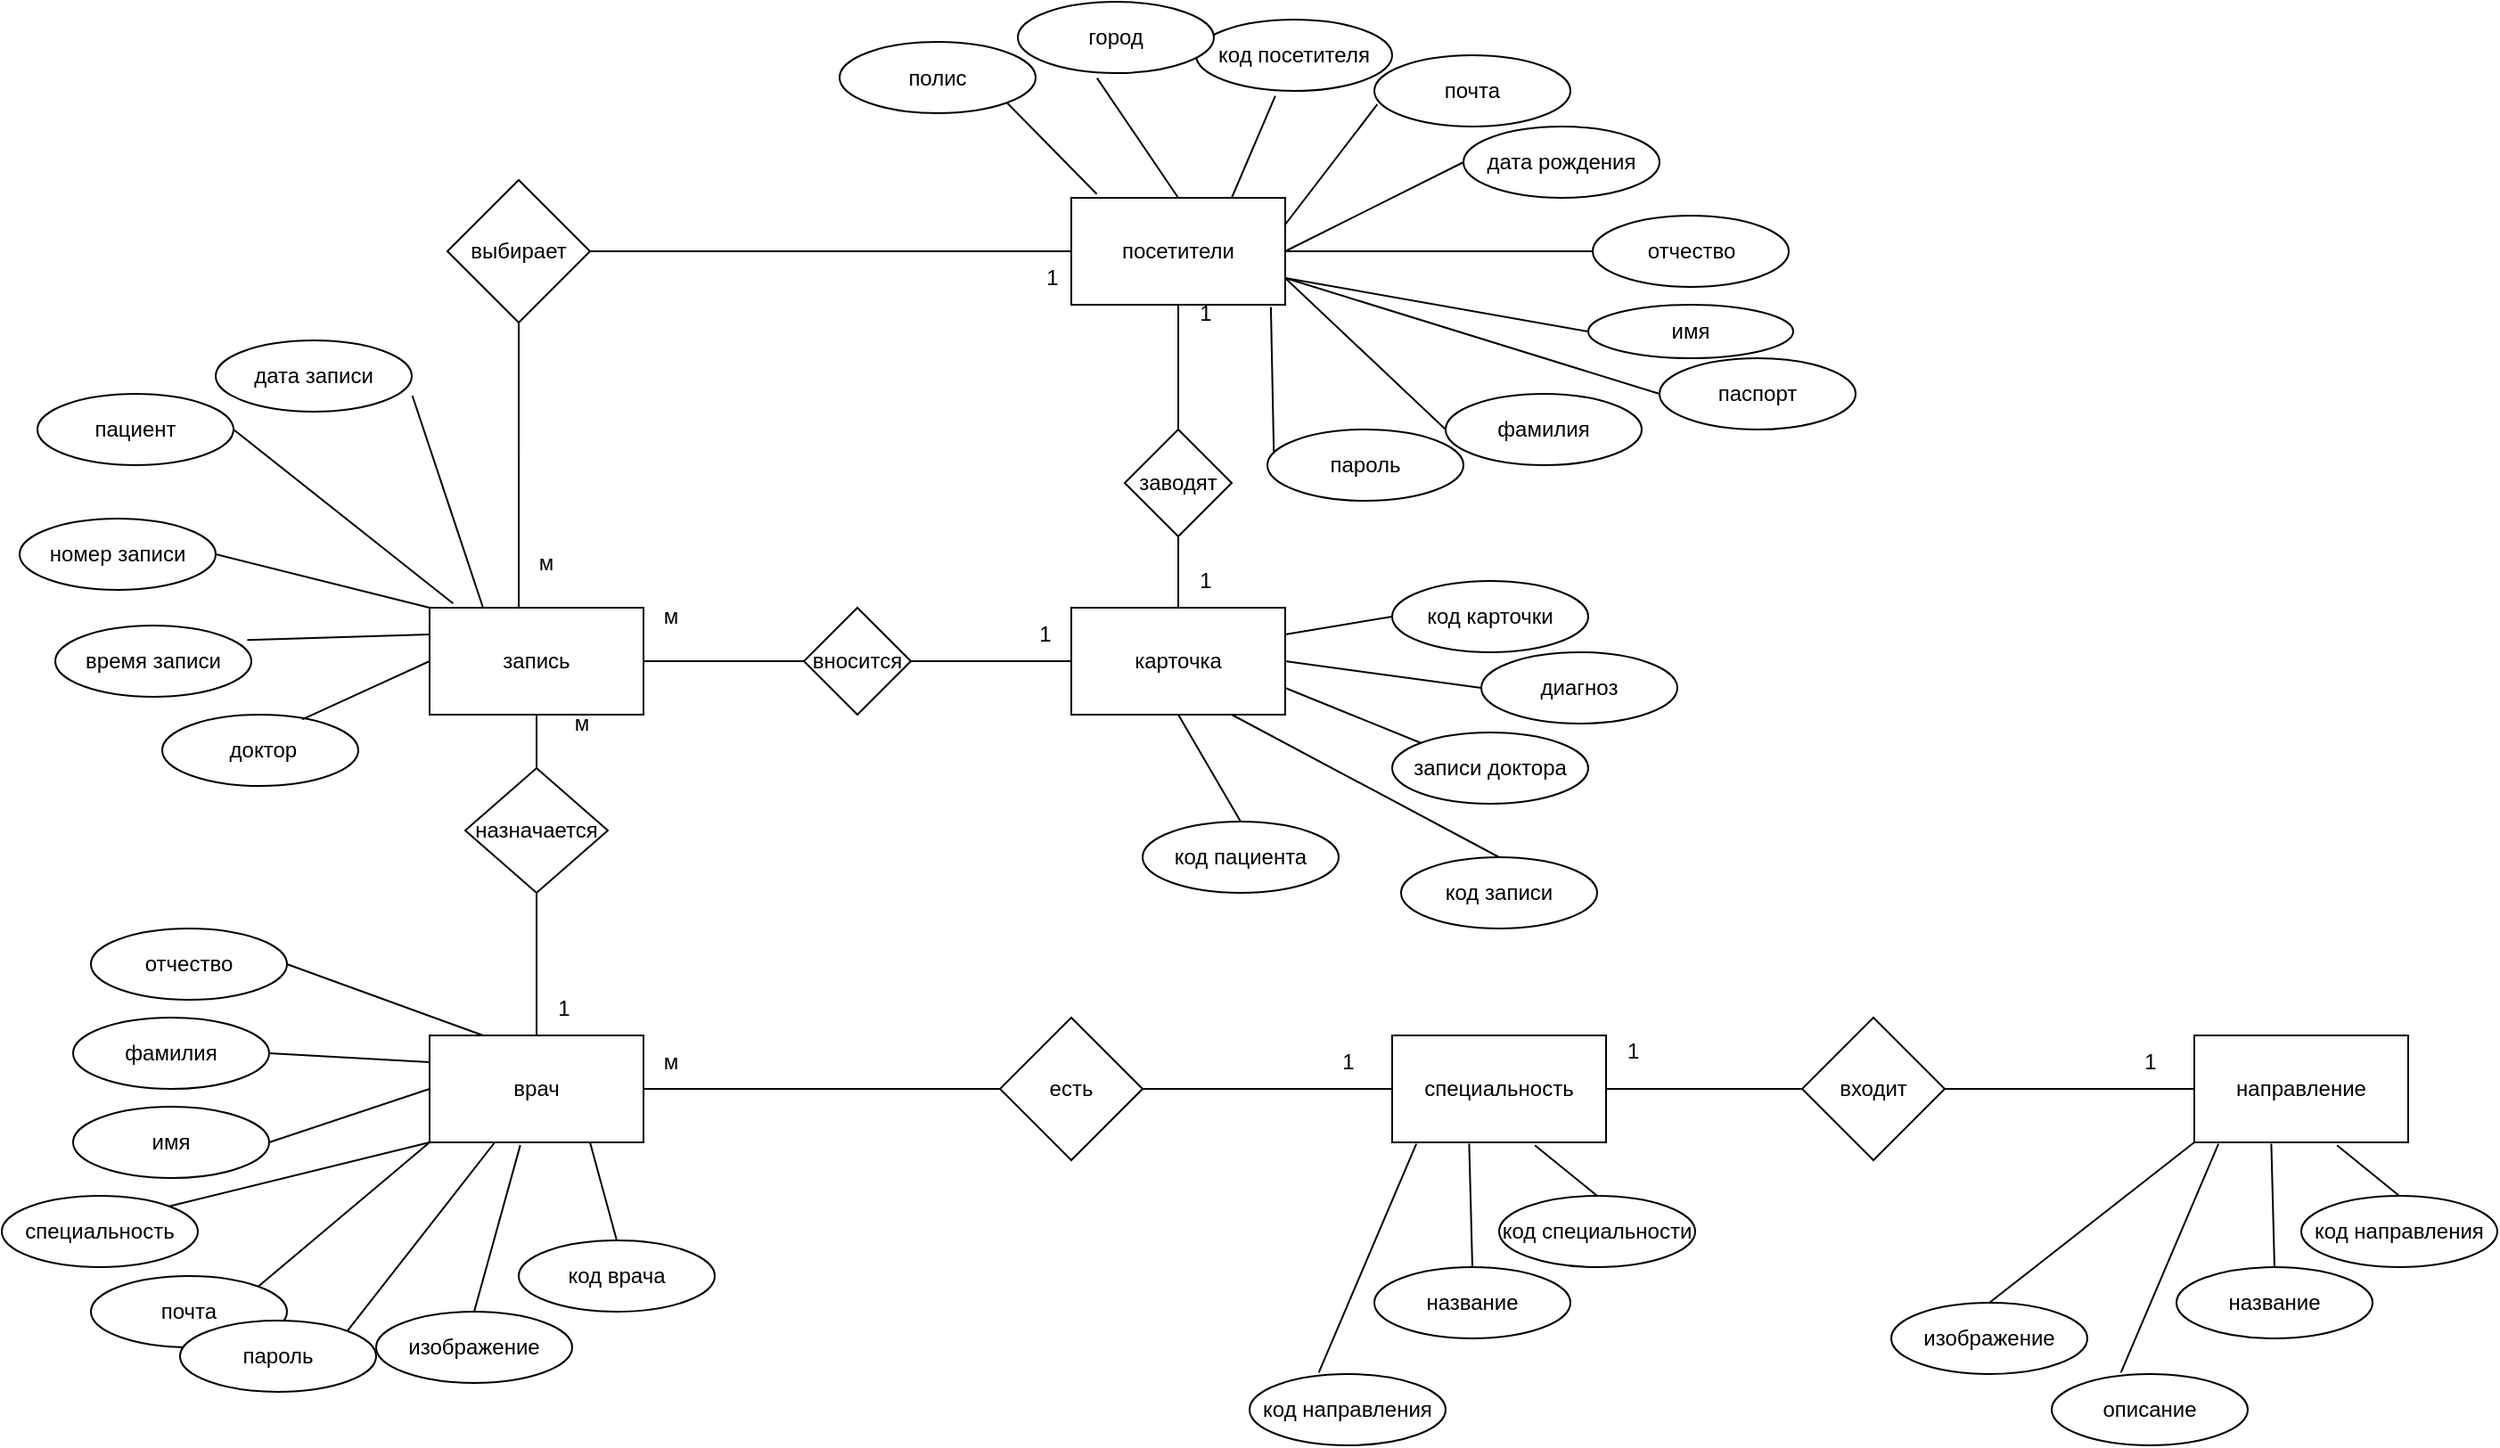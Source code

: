 <mxfile version="20.8.16" type="device"><diagram id="C5RBs43oDa-KdzZeNtuy" name="Page-1"><mxGraphModel dx="2954" dy="2179" grid="1" gridSize="10" guides="1" tooltips="1" connect="1" arrows="1" fold="1" page="1" pageScale="1" pageWidth="827" pageHeight="1169" math="0" shadow="0"><root><mxCell id="WIyWlLk6GJQsqaUBKTNV-0"/><mxCell id="WIyWlLk6GJQsqaUBKTNV-1" parent="WIyWlLk6GJQsqaUBKTNV-0"/><mxCell id="fLtGwt295DTugF5iX0_y-0" value="посетители" style="rounded=0;whiteSpace=wrap;html=1;" parent="WIyWlLk6GJQsqaUBKTNV-1" vertex="1"><mxGeometry x="210" y="-60" width="120" height="60" as="geometry"/></mxCell><mxCell id="fLtGwt295DTugF5iX0_y-1" value="карточка" style="rounded=0;whiteSpace=wrap;html=1;" parent="WIyWlLk6GJQsqaUBKTNV-1" vertex="1"><mxGeometry x="210" y="170" width="120" height="60" as="geometry"/></mxCell><mxCell id="fLtGwt295DTugF5iX0_y-2" value="врач" style="rounded=0;whiteSpace=wrap;html=1;" parent="WIyWlLk6GJQsqaUBKTNV-1" vertex="1"><mxGeometry x="-150" y="410" width="120" height="60" as="geometry"/></mxCell><mxCell id="fLtGwt295DTugF5iX0_y-3" value="специальность" style="rounded=0;whiteSpace=wrap;html=1;" parent="WIyWlLk6GJQsqaUBKTNV-1" vertex="1"><mxGeometry x="390" y="410" width="120" height="60" as="geometry"/></mxCell><mxCell id="fLtGwt295DTugF5iX0_y-4" value="запись" style="rounded=0;whiteSpace=wrap;html=1;" parent="WIyWlLk6GJQsqaUBKTNV-1" vertex="1"><mxGeometry x="-150" y="170" width="120" height="60" as="geometry"/></mxCell><mxCell id="fLtGwt295DTugF5iX0_y-5" value="есть" style="rhombus;whiteSpace=wrap;html=1;" parent="WIyWlLk6GJQsqaUBKTNV-1" vertex="1"><mxGeometry x="170" y="400" width="80" height="80" as="geometry"/></mxCell><mxCell id="fLtGwt295DTugF5iX0_y-6" value="" style="endArrow=none;html=1;rounded=0;entryX=0;entryY=0.5;entryDx=0;entryDy=0;exitX=1;exitY=0.5;exitDx=0;exitDy=0;" parent="WIyWlLk6GJQsqaUBKTNV-1" source="fLtGwt295DTugF5iX0_y-2" target="fLtGwt295DTugF5iX0_y-5" edge="1"><mxGeometry width="50" height="50" relative="1" as="geometry"><mxPoint x="130" y="420" as="sourcePoint"/><mxPoint x="180" y="370" as="targetPoint"/></mxGeometry></mxCell><mxCell id="fLtGwt295DTugF5iX0_y-7" value="" style="endArrow=none;html=1;rounded=0;entryX=0;entryY=0.5;entryDx=0;entryDy=0;exitX=1;exitY=0.5;exitDx=0;exitDy=0;" parent="WIyWlLk6GJQsqaUBKTNV-1" source="fLtGwt295DTugF5iX0_y-5" target="fLtGwt295DTugF5iX0_y-3" edge="1"><mxGeometry width="50" height="50" relative="1" as="geometry"><mxPoint x="270" y="420" as="sourcePoint"/><mxPoint x="320" y="370" as="targetPoint"/></mxGeometry></mxCell><mxCell id="fLtGwt295DTugF5iX0_y-8" value="выбирает" style="rhombus;whiteSpace=wrap;html=1;" parent="WIyWlLk6GJQsqaUBKTNV-1" vertex="1"><mxGeometry x="-140" y="-70" width="80" height="80" as="geometry"/></mxCell><mxCell id="fLtGwt295DTugF5iX0_y-9" value="" style="endArrow=none;html=1;rounded=0;exitX=1;exitY=0.5;exitDx=0;exitDy=0;entryX=0;entryY=0.5;entryDx=0;entryDy=0;" parent="WIyWlLk6GJQsqaUBKTNV-1" source="fLtGwt295DTugF5iX0_y-8" target="fLtGwt295DTugF5iX0_y-0" edge="1"><mxGeometry width="50" height="50" relative="1" as="geometry"><mxPoint x="30" y="120" as="sourcePoint"/><mxPoint x="80" y="70" as="targetPoint"/></mxGeometry></mxCell><mxCell id="fLtGwt295DTugF5iX0_y-10" value="" style="endArrow=none;html=1;rounded=0;entryX=0.5;entryY=1;entryDx=0;entryDy=0;exitX=0.417;exitY=-0.003;exitDx=0;exitDy=0;exitPerimeter=0;" parent="WIyWlLk6GJQsqaUBKTNV-1" source="fLtGwt295DTugF5iX0_y-4" target="fLtGwt295DTugF5iX0_y-8" edge="1"><mxGeometry width="50" height="50" relative="1" as="geometry"><mxPoint x="-90" y="160" as="sourcePoint"/><mxPoint x="-40" y="110" as="targetPoint"/></mxGeometry></mxCell><mxCell id="fLtGwt295DTugF5iX0_y-11" value="назначается" style="rhombus;whiteSpace=wrap;html=1;" parent="WIyWlLk6GJQsqaUBKTNV-1" vertex="1"><mxGeometry x="-130" y="260" width="80" height="70" as="geometry"/></mxCell><mxCell id="fLtGwt295DTugF5iX0_y-12" value="" style="endArrow=none;html=1;rounded=0;entryX=0.5;entryY=1;entryDx=0;entryDy=0;exitX=0.5;exitY=0;exitDx=0;exitDy=0;" parent="WIyWlLk6GJQsqaUBKTNV-1" source="fLtGwt295DTugF5iX0_y-2" target="fLtGwt295DTugF5iX0_y-11" edge="1"><mxGeometry width="50" height="50" relative="1" as="geometry"><mxPoint x="-80" y="390" as="sourcePoint"/><mxPoint x="-30" y="340" as="targetPoint"/><Array as="points"/></mxGeometry></mxCell><mxCell id="fLtGwt295DTugF5iX0_y-13" value="" style="endArrow=none;html=1;rounded=0;entryX=0.5;entryY=1;entryDx=0;entryDy=0;exitX=0.5;exitY=0;exitDx=0;exitDy=0;" parent="WIyWlLk6GJQsqaUBKTNV-1" source="fLtGwt295DTugF5iX0_y-11" target="fLtGwt295DTugF5iX0_y-4" edge="1"><mxGeometry width="50" height="50" relative="1" as="geometry"><mxPoint x="-80" y="250" as="sourcePoint"/><mxPoint x="-30" y="200" as="targetPoint"/></mxGeometry></mxCell><mxCell id="fLtGwt295DTugF5iX0_y-14" value="вносится" style="rhombus;whiteSpace=wrap;html=1;" parent="WIyWlLk6GJQsqaUBKTNV-1" vertex="1"><mxGeometry x="60" y="170" width="60" height="60" as="geometry"/></mxCell><mxCell id="fLtGwt295DTugF5iX0_y-15" value="заводят" style="rhombus;whiteSpace=wrap;html=1;" parent="WIyWlLk6GJQsqaUBKTNV-1" vertex="1"><mxGeometry x="240" y="70" width="60" height="60" as="geometry"/></mxCell><mxCell id="fLtGwt295DTugF5iX0_y-16" value="" style="endArrow=none;html=1;rounded=0;entryX=0.5;entryY=1;entryDx=0;entryDy=0;exitX=0.5;exitY=0;exitDx=0;exitDy=0;" parent="WIyWlLk6GJQsqaUBKTNV-1" source="fLtGwt295DTugF5iX0_y-15" target="fLtGwt295DTugF5iX0_y-0" edge="1"><mxGeometry width="50" height="50" relative="1" as="geometry"><mxPoint x="140" y="130" as="sourcePoint"/><mxPoint x="190" y="80" as="targetPoint"/></mxGeometry></mxCell><mxCell id="fLtGwt295DTugF5iX0_y-17" value="" style="endArrow=none;html=1;rounded=0;entryX=0;entryY=0.5;entryDx=0;entryDy=0;exitX=1;exitY=0.5;exitDx=0;exitDy=0;" parent="WIyWlLk6GJQsqaUBKTNV-1" source="fLtGwt295DTugF5iX0_y-14" target="fLtGwt295DTugF5iX0_y-1" edge="1"><mxGeometry width="50" height="50" relative="1" as="geometry"><mxPoint x="140" y="220" as="sourcePoint"/><mxPoint x="210" y="170" as="targetPoint"/></mxGeometry></mxCell><mxCell id="fLtGwt295DTugF5iX0_y-18" value="" style="endArrow=none;html=1;rounded=0;entryX=0;entryY=0.5;entryDx=0;entryDy=0;exitX=1;exitY=0.5;exitDx=0;exitDy=0;" parent="WIyWlLk6GJQsqaUBKTNV-1" source="fLtGwt295DTugF5iX0_y-4" target="fLtGwt295DTugF5iX0_y-14" edge="1"><mxGeometry width="50" height="50" relative="1" as="geometry"><mxPoint x="-20" y="190" as="sourcePoint"/><mxPoint x="30" y="140" as="targetPoint"/></mxGeometry></mxCell><mxCell id="fLtGwt295DTugF5iX0_y-20" value="" style="endArrow=none;html=1;rounded=0;entryX=0.5;entryY=1;entryDx=0;entryDy=0;exitX=0.5;exitY=0;exitDx=0;exitDy=0;" parent="WIyWlLk6GJQsqaUBKTNV-1" source="fLtGwt295DTugF5iX0_y-1" target="fLtGwt295DTugF5iX0_y-15" edge="1"><mxGeometry width="50" height="50" relative="1" as="geometry"><mxPoint x="160" y="220" as="sourcePoint"/><mxPoint x="210" y="170" as="targetPoint"/></mxGeometry></mxCell><mxCell id="fLtGwt295DTugF5iX0_y-21" value="м" style="text;html=1;align=center;verticalAlign=middle;resizable=0;points=[];autosize=1;strokeColor=none;fillColor=none;" parent="WIyWlLk6GJQsqaUBKTNV-1" vertex="1"><mxGeometry x="-30" y="160" width="30" height="30" as="geometry"/></mxCell><mxCell id="fLtGwt295DTugF5iX0_y-22" value="1" style="text;html=1;align=center;verticalAlign=middle;resizable=0;points=[];autosize=1;strokeColor=none;fillColor=none;" parent="WIyWlLk6GJQsqaUBKTNV-1" vertex="1"><mxGeometry x="180" y="170" width="30" height="30" as="geometry"/></mxCell><mxCell id="fLtGwt295DTugF5iX0_y-23" value="м" style="text;html=1;align=center;verticalAlign=middle;resizable=0;points=[];autosize=1;strokeColor=none;fillColor=none;" parent="WIyWlLk6GJQsqaUBKTNV-1" vertex="1"><mxGeometry x="-100" y="130" width="30" height="30" as="geometry"/></mxCell><mxCell id="fLtGwt295DTugF5iX0_y-24" value="1" style="text;html=1;align=center;verticalAlign=middle;resizable=0;points=[];autosize=1;strokeColor=none;fillColor=none;" parent="WIyWlLk6GJQsqaUBKTNV-1" vertex="1"><mxGeometry x="184" y="-30" width="30" height="30" as="geometry"/></mxCell><mxCell id="fLtGwt295DTugF5iX0_y-25" value="1" style="text;html=1;align=center;verticalAlign=middle;resizable=0;points=[];autosize=1;strokeColor=none;fillColor=none;" parent="WIyWlLk6GJQsqaUBKTNV-1" vertex="1"><mxGeometry x="270" y="-10" width="30" height="30" as="geometry"/></mxCell><mxCell id="fLtGwt295DTugF5iX0_y-26" value="1" style="text;html=1;align=center;verticalAlign=middle;resizable=0;points=[];autosize=1;strokeColor=none;fillColor=none;" parent="WIyWlLk6GJQsqaUBKTNV-1" vertex="1"><mxGeometry x="270" y="140" width="30" height="30" as="geometry"/></mxCell><mxCell id="fLtGwt295DTugF5iX0_y-27" value="м" style="text;html=1;align=center;verticalAlign=middle;resizable=0;points=[];autosize=1;strokeColor=none;fillColor=none;" parent="WIyWlLk6GJQsqaUBKTNV-1" vertex="1"><mxGeometry x="-80" y="220" width="30" height="30" as="geometry"/></mxCell><mxCell id="fLtGwt295DTugF5iX0_y-28" value="1" style="text;html=1;align=center;verticalAlign=middle;resizable=0;points=[];autosize=1;strokeColor=none;fillColor=none;" parent="WIyWlLk6GJQsqaUBKTNV-1" vertex="1"><mxGeometry x="-90" y="380" width="30" height="30" as="geometry"/></mxCell><mxCell id="fLtGwt295DTugF5iX0_y-29" value="м" style="text;html=1;align=center;verticalAlign=middle;resizable=0;points=[];autosize=1;strokeColor=none;fillColor=none;" parent="WIyWlLk6GJQsqaUBKTNV-1" vertex="1"><mxGeometry x="-30" y="410" width="30" height="30" as="geometry"/></mxCell><mxCell id="fLtGwt295DTugF5iX0_y-30" value="1" style="text;html=1;align=center;verticalAlign=middle;resizable=0;points=[];autosize=1;strokeColor=none;fillColor=none;" parent="WIyWlLk6GJQsqaUBKTNV-1" vertex="1"><mxGeometry x="350" y="410" width="30" height="30" as="geometry"/></mxCell><mxCell id="fLtGwt295DTugF5iX0_y-31" value="дата рождения" style="ellipse;whiteSpace=wrap;html=1;" parent="WIyWlLk6GJQsqaUBKTNV-1" vertex="1"><mxGeometry x="430" y="-100" width="110" height="40" as="geometry"/></mxCell><mxCell id="fLtGwt295DTugF5iX0_y-32" value="фамилия" style="ellipse;whiteSpace=wrap;html=1;" parent="WIyWlLk6GJQsqaUBKTNV-1" vertex="1"><mxGeometry x="420" y="50" width="110" height="40" as="geometry"/></mxCell><mxCell id="fLtGwt295DTugF5iX0_y-33" value="почта" style="ellipse;whiteSpace=wrap;html=1;" parent="WIyWlLk6GJQsqaUBKTNV-1" vertex="1"><mxGeometry x="380" y="-140" width="110" height="40" as="geometry"/></mxCell><mxCell id="fLtGwt295DTugF5iX0_y-34" value="пароль" style="ellipse;whiteSpace=wrap;html=1;" parent="WIyWlLk6GJQsqaUBKTNV-1" vertex="1"><mxGeometry x="320" y="70" width="110" height="40" as="geometry"/></mxCell><mxCell id="fLtGwt295DTugF5iX0_y-35" value="" style="endArrow=none;html=1;rounded=0;entryX=0.033;entryY=0.34;entryDx=0;entryDy=0;entryPerimeter=0;exitX=0.933;exitY=1.02;exitDx=0;exitDy=0;exitPerimeter=0;" parent="WIyWlLk6GJQsqaUBKTNV-1" source="fLtGwt295DTugF5iX0_y-0" target="fLtGwt295DTugF5iX0_y-34" edge="1"><mxGeometry width="50" height="50" relative="1" as="geometry"><mxPoint x="330" as="sourcePoint"/><mxPoint x="380" y="-50" as="targetPoint"/></mxGeometry></mxCell><mxCell id="fLtGwt295DTugF5iX0_y-36" value="" style="endArrow=none;html=1;rounded=0;entryX=0;entryY=0.5;entryDx=0;entryDy=0;exitX=1;exitY=0.75;exitDx=0;exitDy=0;" parent="WIyWlLk6GJQsqaUBKTNV-1" source="fLtGwt295DTugF5iX0_y-0" target="fLtGwt295DTugF5iX0_y-32" edge="1"><mxGeometry width="50" height="50" relative="1" as="geometry"><mxPoint x="330" y="-10" as="sourcePoint"/><mxPoint x="380" y="-60" as="targetPoint"/></mxGeometry></mxCell><mxCell id="fLtGwt295DTugF5iX0_y-37" value="" style="endArrow=none;html=1;rounded=0;entryX=0;entryY=0.5;entryDx=0;entryDy=0;exitX=1;exitY=0.5;exitDx=0;exitDy=0;" parent="WIyWlLk6GJQsqaUBKTNV-1" source="fLtGwt295DTugF5iX0_y-0" target="fLtGwt295DTugF5iX0_y-31" edge="1"><mxGeometry width="50" height="50" relative="1" as="geometry"><mxPoint x="160" y="220" as="sourcePoint"/><mxPoint x="210" y="170" as="targetPoint"/></mxGeometry></mxCell><mxCell id="fLtGwt295DTugF5iX0_y-38" value="" style="endArrow=none;html=1;rounded=0;entryX=0.015;entryY=0.69;entryDx=0;entryDy=0;entryPerimeter=0;exitX=1;exitY=0.25;exitDx=0;exitDy=0;" parent="WIyWlLk6GJQsqaUBKTNV-1" source="fLtGwt295DTugF5iX0_y-0" target="fLtGwt295DTugF5iX0_y-33" edge="1"><mxGeometry width="50" height="50" relative="1" as="geometry"><mxPoint x="160" y="220" as="sourcePoint"/><mxPoint x="210" y="170" as="targetPoint"/></mxGeometry></mxCell><mxCell id="fLtGwt295DTugF5iX0_y-39" value="код посетителя" style="ellipse;whiteSpace=wrap;html=1;" parent="WIyWlLk6GJQsqaUBKTNV-1" vertex="1"><mxGeometry x="280" y="-160" width="110" height="40" as="geometry"/></mxCell><mxCell id="fLtGwt295DTugF5iX0_y-40" value="" style="endArrow=none;html=1;rounded=0;entryX=0.404;entryY=1.07;entryDx=0;entryDy=0;entryPerimeter=0;exitX=0.75;exitY=0;exitDx=0;exitDy=0;" parent="WIyWlLk6GJQsqaUBKTNV-1" source="fLtGwt295DTugF5iX0_y-0" target="fLtGwt295DTugF5iX0_y-39" edge="1"><mxGeometry width="50" height="50" relative="1" as="geometry"><mxPoint x="160" y="140" as="sourcePoint"/><mxPoint x="210" y="90" as="targetPoint"/></mxGeometry></mxCell><mxCell id="fLtGwt295DTugF5iX0_y-42" value="код специальности" style="ellipse;whiteSpace=wrap;html=1;" parent="WIyWlLk6GJQsqaUBKTNV-1" vertex="1"><mxGeometry x="450" y="500" width="110" height="40" as="geometry"/></mxCell><mxCell id="fLtGwt295DTugF5iX0_y-43" value="название" style="ellipse;whiteSpace=wrap;html=1;" parent="WIyWlLk6GJQsqaUBKTNV-1" vertex="1"><mxGeometry x="380" y="540" width="110" height="40" as="geometry"/></mxCell><mxCell id="fLtGwt295DTugF5iX0_y-44" value="код направления" style="ellipse;whiteSpace=wrap;html=1;" parent="WIyWlLk6GJQsqaUBKTNV-1" vertex="1"><mxGeometry x="310" y="600" width="110" height="40" as="geometry"/></mxCell><mxCell id="fLtGwt295DTugF5iX0_y-49" value="" style="endArrow=none;html=1;rounded=0;exitX=0.5;exitY=0;exitDx=0;exitDy=0;entryX=0.667;entryY=1.027;entryDx=0;entryDy=0;entryPerimeter=0;" parent="WIyWlLk6GJQsqaUBKTNV-1" source="fLtGwt295DTugF5iX0_y-42" target="fLtGwt295DTugF5iX0_y-3" edge="1"><mxGeometry width="50" height="50" relative="1" as="geometry"><mxPoint x="420" y="520" as="sourcePoint"/><mxPoint x="470" y="460" as="targetPoint"/></mxGeometry></mxCell><mxCell id="fLtGwt295DTugF5iX0_y-51" value="" style="endArrow=none;html=1;rounded=0;entryX=0.5;entryY=0;entryDx=0;entryDy=0;exitX=0.36;exitY=1.013;exitDx=0;exitDy=0;exitPerimeter=0;" parent="WIyWlLk6GJQsqaUBKTNV-1" source="fLtGwt295DTugF5iX0_y-3" target="fLtGwt295DTugF5iX0_y-43" edge="1"><mxGeometry width="50" height="50" relative="1" as="geometry"><mxPoint x="160" y="430" as="sourcePoint"/><mxPoint x="210" y="380" as="targetPoint"/></mxGeometry></mxCell><mxCell id="fLtGwt295DTugF5iX0_y-53" value="" style="endArrow=none;html=1;rounded=0;exitX=0.353;exitY=-0.02;exitDx=0;exitDy=0;exitPerimeter=0;entryX=0.113;entryY=1.013;entryDx=0;entryDy=0;entryPerimeter=0;" parent="WIyWlLk6GJQsqaUBKTNV-1" source="fLtGwt295DTugF5iX0_y-44" target="fLtGwt295DTugF5iX0_y-3" edge="1"><mxGeometry width="50" height="50" relative="1" as="geometry"><mxPoint x="160" y="430" as="sourcePoint"/><mxPoint x="210" y="380" as="targetPoint"/></mxGeometry></mxCell><mxCell id="fLtGwt295DTugF5iX0_y-55" value="код карточки" style="ellipse;whiteSpace=wrap;html=1;" parent="WIyWlLk6GJQsqaUBKTNV-1" vertex="1"><mxGeometry x="390" y="155" width="110" height="40" as="geometry"/></mxCell><mxCell id="fLtGwt295DTugF5iX0_y-56" value="записи доктора" style="ellipse;whiteSpace=wrap;html=1;" parent="WIyWlLk6GJQsqaUBKTNV-1" vertex="1"><mxGeometry x="390" y="240" width="110" height="40" as="geometry"/></mxCell><mxCell id="fLtGwt295DTugF5iX0_y-57" value="диагноз" style="ellipse;whiteSpace=wrap;html=1;" parent="WIyWlLk6GJQsqaUBKTNV-1" vertex="1"><mxGeometry x="440" y="195" width="110" height="40" as="geometry"/></mxCell><mxCell id="fLtGwt295DTugF5iX0_y-58" value="код записи" style="ellipse;whiteSpace=wrap;html=1;" parent="WIyWlLk6GJQsqaUBKTNV-1" vertex="1"><mxGeometry x="395" y="310" width="110" height="40" as="geometry"/></mxCell><mxCell id="fLtGwt295DTugF5iX0_y-59" value="код пациента" style="ellipse;whiteSpace=wrap;html=1;" parent="WIyWlLk6GJQsqaUBKTNV-1" vertex="1"><mxGeometry x="250" y="290" width="110" height="40" as="geometry"/></mxCell><mxCell id="fLtGwt295DTugF5iX0_y-60" value="" style="endArrow=none;html=1;rounded=0;entryX=0.5;entryY=0;entryDx=0;entryDy=0;exitX=0.5;exitY=1;exitDx=0;exitDy=0;" parent="WIyWlLk6GJQsqaUBKTNV-1" source="fLtGwt295DTugF5iX0_y-1" target="fLtGwt295DTugF5iX0_y-59" edge="1"><mxGeometry width="50" height="50" relative="1" as="geometry"><mxPoint x="140" y="110" as="sourcePoint"/><mxPoint x="190" y="60" as="targetPoint"/></mxGeometry></mxCell><mxCell id="fLtGwt295DTugF5iX0_y-61" value="" style="endArrow=none;html=1;rounded=0;entryX=0.5;entryY=0;entryDx=0;entryDy=0;exitX=0.75;exitY=1;exitDx=0;exitDy=0;" parent="WIyWlLk6GJQsqaUBKTNV-1" source="fLtGwt295DTugF5iX0_y-1" target="fLtGwt295DTugF5iX0_y-58" edge="1"><mxGeometry width="50" height="50" relative="1" as="geometry"><mxPoint x="140" y="110" as="sourcePoint"/><mxPoint x="190" y="60" as="targetPoint"/></mxGeometry></mxCell><mxCell id="fLtGwt295DTugF5iX0_y-62" value="" style="endArrow=none;html=1;rounded=0;exitX=0;exitY=0.5;exitDx=0;exitDy=0;entryX=1;entryY=0.5;entryDx=0;entryDy=0;" parent="WIyWlLk6GJQsqaUBKTNV-1" source="fLtGwt295DTugF5iX0_y-57" target="fLtGwt295DTugF5iX0_y-1" edge="1"><mxGeometry width="50" height="50" relative="1" as="geometry"><mxPoint x="140" y="110" as="sourcePoint"/><mxPoint x="190" y="60" as="targetPoint"/></mxGeometry></mxCell><mxCell id="fLtGwt295DTugF5iX0_y-63" value="" style="endArrow=none;html=1;rounded=0;entryX=0;entryY=0.5;entryDx=0;entryDy=0;exitX=1;exitY=0.25;exitDx=0;exitDy=0;" parent="WIyWlLk6GJQsqaUBKTNV-1" source="fLtGwt295DTugF5iX0_y-1" target="fLtGwt295DTugF5iX0_y-55" edge="1"><mxGeometry width="50" height="50" relative="1" as="geometry"><mxPoint x="140" y="110" as="sourcePoint"/><mxPoint x="190" y="60" as="targetPoint"/></mxGeometry></mxCell><mxCell id="fLtGwt295DTugF5iX0_y-64" value="специальность" style="ellipse;whiteSpace=wrap;html=1;" parent="WIyWlLk6GJQsqaUBKTNV-1" vertex="1"><mxGeometry x="-390" y="500" width="110" height="40" as="geometry"/></mxCell><mxCell id="fLtGwt295DTugF5iX0_y-65" value="код врача" style="ellipse;whiteSpace=wrap;html=1;" parent="WIyWlLk6GJQsqaUBKTNV-1" vertex="1"><mxGeometry x="-100" y="525" width="110" height="40" as="geometry"/></mxCell><mxCell id="fLtGwt295DTugF5iX0_y-66" value="фамилия" style="ellipse;whiteSpace=wrap;html=1;" parent="WIyWlLk6GJQsqaUBKTNV-1" vertex="1"><mxGeometry x="-350" y="400" width="110" height="40" as="geometry"/></mxCell><mxCell id="fLtGwt295DTugF5iX0_y-67" value="имя" style="ellipse;whiteSpace=wrap;html=1;" parent="WIyWlLk6GJQsqaUBKTNV-1" vertex="1"><mxGeometry x="-350" y="450" width="110" height="40" as="geometry"/></mxCell><mxCell id="fLtGwt295DTugF5iX0_y-70" value="изображение" style="ellipse;whiteSpace=wrap;html=1;" parent="WIyWlLk6GJQsqaUBKTNV-1" vertex="1"><mxGeometry x="-180" y="565" width="110" height="40" as="geometry"/></mxCell><mxCell id="fLtGwt295DTugF5iX0_y-71" value="" style="endArrow=none;html=1;rounded=0;entryX=0.5;entryY=0;entryDx=0;entryDy=0;exitX=0.424;exitY=1.026;exitDx=0;exitDy=0;exitPerimeter=0;" parent="WIyWlLk6GJQsqaUBKTNV-1" source="fLtGwt295DTugF5iX0_y-2" target="fLtGwt295DTugF5iX0_y-70" edge="1"><mxGeometry width="50" height="50" relative="1" as="geometry"><mxPoint x="140" y="690" as="sourcePoint"/><mxPoint x="190" y="640" as="targetPoint"/></mxGeometry></mxCell><mxCell id="fLtGwt295DTugF5iX0_y-72" value="" style="endArrow=none;html=1;rounded=0;exitX=0.5;exitY=0;exitDx=0;exitDy=0;entryX=0.75;entryY=1;entryDx=0;entryDy=0;" parent="WIyWlLk6GJQsqaUBKTNV-1" source="fLtGwt295DTugF5iX0_y-65" target="fLtGwt295DTugF5iX0_y-2" edge="1"><mxGeometry width="50" height="50" relative="1" as="geometry"><mxPoint x="140" y="690" as="sourcePoint"/><mxPoint x="190" y="640" as="targetPoint"/></mxGeometry></mxCell><mxCell id="fLtGwt295DTugF5iX0_y-73" value="" style="endArrow=none;html=1;rounded=0;exitX=1;exitY=0;exitDx=0;exitDy=0;entryX=0;entryY=1;entryDx=0;entryDy=0;" parent="WIyWlLk6GJQsqaUBKTNV-1" source="fLtGwt295DTugF5iX0_y-64" target="fLtGwt295DTugF5iX0_y-2" edge="1"><mxGeometry width="50" height="50" relative="1" as="geometry"><mxPoint x="140" y="690" as="sourcePoint"/><mxPoint x="190" y="640" as="targetPoint"/></mxGeometry></mxCell><mxCell id="fLtGwt295DTugF5iX0_y-74" value="" style="endArrow=none;html=1;rounded=0;exitX=1;exitY=0.5;exitDx=0;exitDy=0;entryX=0;entryY=0.5;entryDx=0;entryDy=0;" parent="WIyWlLk6GJQsqaUBKTNV-1" source="fLtGwt295DTugF5iX0_y-67" target="fLtGwt295DTugF5iX0_y-2" edge="1"><mxGeometry width="50" height="50" relative="1" as="geometry"><mxPoint x="140" y="690" as="sourcePoint"/><mxPoint x="190" y="640" as="targetPoint"/></mxGeometry></mxCell><mxCell id="fLtGwt295DTugF5iX0_y-75" value="" style="endArrow=none;html=1;rounded=0;exitX=1;exitY=0.5;exitDx=0;exitDy=0;entryX=0;entryY=0.25;entryDx=0;entryDy=0;" parent="WIyWlLk6GJQsqaUBKTNV-1" source="fLtGwt295DTugF5iX0_y-66" target="fLtGwt295DTugF5iX0_y-2" edge="1"><mxGeometry width="50" height="50" relative="1" as="geometry"><mxPoint x="140" y="690" as="sourcePoint"/><mxPoint x="190" y="640" as="targetPoint"/></mxGeometry></mxCell><mxCell id="fLtGwt295DTugF5iX0_y-76" value="номер записи" style="ellipse;whiteSpace=wrap;html=1;" parent="WIyWlLk6GJQsqaUBKTNV-1" vertex="1"><mxGeometry x="-380" y="120" width="110" height="40" as="geometry"/></mxCell><mxCell id="fLtGwt295DTugF5iX0_y-77" value="&amp;nbsp;доктор" style="ellipse;whiteSpace=wrap;html=1;" parent="WIyWlLk6GJQsqaUBKTNV-1" vertex="1"><mxGeometry x="-300" y="230" width="110" height="40" as="geometry"/></mxCell><mxCell id="fLtGwt295DTugF5iX0_y-78" value="пациент" style="ellipse;whiteSpace=wrap;html=1;" parent="WIyWlLk6GJQsqaUBKTNV-1" vertex="1"><mxGeometry x="-370" y="50" width="110" height="40" as="geometry"/></mxCell><mxCell id="fLtGwt295DTugF5iX0_y-79" value="дата записи" style="ellipse;whiteSpace=wrap;html=1;" parent="WIyWlLk6GJQsqaUBKTNV-1" vertex="1"><mxGeometry x="-270" y="20" width="110" height="40" as="geometry"/></mxCell><mxCell id="fLtGwt295DTugF5iX0_y-81" value="время записи" style="ellipse;whiteSpace=wrap;html=1;" parent="WIyWlLk6GJQsqaUBKTNV-1" vertex="1"><mxGeometry x="-360" y="180" width="110" height="40" as="geometry"/></mxCell><mxCell id="fLtGwt295DTugF5iX0_y-83" value="" style="endArrow=none;html=1;rounded=0;exitX=0.714;exitY=0.068;exitDx=0;exitDy=0;exitPerimeter=0;entryX=0;entryY=0.5;entryDx=0;entryDy=0;" parent="WIyWlLk6GJQsqaUBKTNV-1" source="fLtGwt295DTugF5iX0_y-77" target="fLtGwt295DTugF5iX0_y-4" edge="1"><mxGeometry width="50" height="50" relative="1" as="geometry"><mxPoint x="190" y="240" as="sourcePoint"/><mxPoint x="240" y="190" as="targetPoint"/></mxGeometry></mxCell><mxCell id="fLtGwt295DTugF5iX0_y-84" value="" style="endArrow=none;html=1;rounded=0;exitX=0.979;exitY=0.204;exitDx=0;exitDy=0;exitPerimeter=0;entryX=0;entryY=0.25;entryDx=0;entryDy=0;" parent="WIyWlLk6GJQsqaUBKTNV-1" source="fLtGwt295DTugF5iX0_y-81" target="fLtGwt295DTugF5iX0_y-4" edge="1"><mxGeometry width="50" height="50" relative="1" as="geometry"><mxPoint x="190" y="240" as="sourcePoint"/><mxPoint x="-150" y="190" as="targetPoint"/></mxGeometry></mxCell><mxCell id="fLtGwt295DTugF5iX0_y-85" value="" style="endArrow=none;html=1;rounded=0;exitX=1;exitY=0.5;exitDx=0;exitDy=0;entryX=0;entryY=0;entryDx=0;entryDy=0;" parent="WIyWlLk6GJQsqaUBKTNV-1" source="fLtGwt295DTugF5iX0_y-76" target="fLtGwt295DTugF5iX0_y-4" edge="1"><mxGeometry width="50" height="50" relative="1" as="geometry"><mxPoint x="190" y="240" as="sourcePoint"/><mxPoint x="240" y="190" as="targetPoint"/></mxGeometry></mxCell><mxCell id="fLtGwt295DTugF5iX0_y-86" value="" style="endArrow=none;html=1;rounded=0;exitX=1;exitY=0.5;exitDx=0;exitDy=0;entryX=0.11;entryY=-0.04;entryDx=0;entryDy=0;entryPerimeter=0;" parent="WIyWlLk6GJQsqaUBKTNV-1" source="fLtGwt295DTugF5iX0_y-78" target="fLtGwt295DTugF5iX0_y-4" edge="1"><mxGeometry width="50" height="50" relative="1" as="geometry"><mxPoint x="190" y="240" as="sourcePoint"/><mxPoint x="240" y="190" as="targetPoint"/></mxGeometry></mxCell><mxCell id="fLtGwt295DTugF5iX0_y-87" value="" style="endArrow=none;html=1;rounded=0;exitX=1.003;exitY=0.775;exitDx=0;exitDy=0;exitPerimeter=0;entryX=0.25;entryY=0;entryDx=0;entryDy=0;" parent="WIyWlLk6GJQsqaUBKTNV-1" source="fLtGwt295DTugF5iX0_y-79" target="fLtGwt295DTugF5iX0_y-4" edge="1"><mxGeometry width="50" height="50" relative="1" as="geometry"><mxPoint x="190" y="240" as="sourcePoint"/><mxPoint x="240" y="190" as="targetPoint"/></mxGeometry></mxCell><mxCell id="TH1MmDIYgOjLztTfOu1U-0" value="отчество" style="ellipse;whiteSpace=wrap;html=1;" parent="WIyWlLk6GJQsqaUBKTNV-1" vertex="1"><mxGeometry x="-340" y="350" width="110" height="40" as="geometry"/></mxCell><mxCell id="TH1MmDIYgOjLztTfOu1U-1" value="" style="endArrow=none;html=1;rounded=0;exitX=1;exitY=0.5;exitDx=0;exitDy=0;entryX=0.25;entryY=0;entryDx=0;entryDy=0;" parent="WIyWlLk6GJQsqaUBKTNV-1" source="TH1MmDIYgOjLztTfOu1U-0" target="fLtGwt295DTugF5iX0_y-2" edge="1"><mxGeometry width="50" height="50" relative="1" as="geometry"><mxPoint x="160" y="675" as="sourcePoint"/><mxPoint x="-130" y="410" as="targetPoint"/></mxGeometry></mxCell><mxCell id="TH1MmDIYgOjLztTfOu1U-2" value="имя" style="ellipse;whiteSpace=wrap;html=1;" parent="WIyWlLk6GJQsqaUBKTNV-1" vertex="1"><mxGeometry x="500" width="115" height="30" as="geometry"/></mxCell><mxCell id="TH1MmDIYgOjLztTfOu1U-3" value="" style="endArrow=none;html=1;rounded=0;entryX=0;entryY=0.5;entryDx=0;entryDy=0;exitX=1;exitY=0.75;exitDx=0;exitDy=0;" parent="WIyWlLk6GJQsqaUBKTNV-1" source="fLtGwt295DTugF5iX0_y-0" target="TH1MmDIYgOjLztTfOu1U-2" edge="1"><mxGeometry width="50" height="50" relative="1" as="geometry"><mxPoint x="520" y="2.274e-13" as="sourcePoint"/><mxPoint x="570" y="-45" as="targetPoint"/></mxGeometry></mxCell><mxCell id="TH1MmDIYgOjLztTfOu1U-4" value="отчество" style="ellipse;whiteSpace=wrap;html=1;" parent="WIyWlLk6GJQsqaUBKTNV-1" vertex="1"><mxGeometry x="502.5" y="-50" width="110" height="40" as="geometry"/></mxCell><mxCell id="TH1MmDIYgOjLztTfOu1U-5" value="" style="endArrow=none;html=1;rounded=0;entryX=0;entryY=0.5;entryDx=0;entryDy=0;exitX=1;exitY=0.5;exitDx=0;exitDy=0;" parent="WIyWlLk6GJQsqaUBKTNV-1" source="fLtGwt295DTugF5iX0_y-0" target="TH1MmDIYgOjLztTfOu1U-4" edge="1"><mxGeometry width="50" height="50" relative="1" as="geometry"><mxPoint x="395" y="-52.5" as="sourcePoint"/><mxPoint x="445" y="-97.5" as="targetPoint"/></mxGeometry></mxCell><mxCell id="TH1MmDIYgOjLztTfOu1U-6" value="почта" style="ellipse;whiteSpace=wrap;html=1;" parent="WIyWlLk6GJQsqaUBKTNV-1" vertex="1"><mxGeometry x="-340" y="545" width="110" height="40" as="geometry"/></mxCell><mxCell id="TH1MmDIYgOjLztTfOu1U-7" value="" style="endArrow=none;html=1;rounded=0;exitX=1;exitY=0;exitDx=0;exitDy=0;entryX=0;entryY=1;entryDx=0;entryDy=0;" parent="WIyWlLk6GJQsqaUBKTNV-1" source="TH1MmDIYgOjLztTfOu1U-6" target="fLtGwt295DTugF5iX0_y-2" edge="1"><mxGeometry width="50" height="50" relative="1" as="geometry"><mxPoint x="160" y="740" as="sourcePoint"/><mxPoint x="-130" y="520" as="targetPoint"/></mxGeometry></mxCell><mxCell id="TH1MmDIYgOjLztTfOu1U-8" value="пароль" style="ellipse;whiteSpace=wrap;html=1;" parent="WIyWlLk6GJQsqaUBKTNV-1" vertex="1"><mxGeometry x="-290" y="570" width="110" height="40" as="geometry"/></mxCell><mxCell id="TH1MmDIYgOjLztTfOu1U-9" value="" style="endArrow=none;html=1;rounded=0;exitX=1;exitY=0;exitDx=0;exitDy=0;" parent="WIyWlLk6GJQsqaUBKTNV-1" source="TH1MmDIYgOjLztTfOu1U-8" target="fLtGwt295DTugF5iX0_y-2" edge="1"><mxGeometry width="50" height="50" relative="1" as="geometry"><mxPoint x="190" y="750" as="sourcePoint"/><mxPoint x="-100" y="530" as="targetPoint"/></mxGeometry></mxCell><mxCell id="TH1MmDIYgOjLztTfOu1U-10" value="паспорт" style="ellipse;whiteSpace=wrap;html=1;" parent="WIyWlLk6GJQsqaUBKTNV-1" vertex="1"><mxGeometry x="540" y="30" width="110" height="40" as="geometry"/></mxCell><mxCell id="TH1MmDIYgOjLztTfOu1U-11" value="" style="endArrow=none;html=1;rounded=0;entryX=0;entryY=0.5;entryDx=0;entryDy=0;exitX=1;exitY=0.75;exitDx=0;exitDy=0;" parent="WIyWlLk6GJQsqaUBKTNV-1" source="fLtGwt295DTugF5iX0_y-0" target="TH1MmDIYgOjLztTfOu1U-10" edge="1"><mxGeometry width="50" height="50" relative="1" as="geometry"><mxPoint x="500" y="47.5" as="sourcePoint"/><mxPoint x="550" y="2.5" as="targetPoint"/></mxGeometry></mxCell><mxCell id="TH1MmDIYgOjLztTfOu1U-12" value="город" style="ellipse;whiteSpace=wrap;html=1;" parent="WIyWlLk6GJQsqaUBKTNV-1" vertex="1"><mxGeometry x="180" y="-170" width="110" height="40" as="geometry"/></mxCell><mxCell id="TH1MmDIYgOjLztTfOu1U-13" value="" style="endArrow=none;html=1;rounded=0;entryX=0.404;entryY=1.07;entryDx=0;entryDy=0;entryPerimeter=0;exitX=0.5;exitY=0;exitDx=0;exitDy=0;" parent="WIyWlLk6GJQsqaUBKTNV-1" source="fLtGwt295DTugF5iX0_y-0" target="TH1MmDIYgOjLztTfOu1U-12" edge="1"><mxGeometry width="50" height="50" relative="1" as="geometry"><mxPoint x="250" y="-70.0" as="sourcePoint"/><mxPoint x="110" y="80" as="targetPoint"/></mxGeometry></mxCell><mxCell id="TH1MmDIYgOjLztTfOu1U-14" value="" style="endArrow=none;html=1;rounded=0;entryX=0;entryY=0;entryDx=0;entryDy=0;exitX=1;exitY=0.75;exitDx=0;exitDy=0;" parent="WIyWlLk6GJQsqaUBKTNV-1" source="fLtGwt295DTugF5iX0_y-1" target="fLtGwt295DTugF5iX0_y-56" edge="1"><mxGeometry width="50" height="50" relative="1" as="geometry"><mxPoint x="130" y="250" as="sourcePoint"/><mxPoint x="180" y="200" as="targetPoint"/></mxGeometry></mxCell><mxCell id="TH1MmDIYgOjLztTfOu1U-16" value="полис" style="ellipse;whiteSpace=wrap;html=1;" parent="WIyWlLk6GJQsqaUBKTNV-1" vertex="1"><mxGeometry x="80" y="-147.5" width="110" height="40" as="geometry"/></mxCell><mxCell id="TH1MmDIYgOjLztTfOu1U-17" value="" style="endArrow=none;html=1;rounded=0;entryX=1;entryY=1;entryDx=0;entryDy=0;exitX=0.119;exitY=-0.036;exitDx=0;exitDy=0;exitPerimeter=0;" parent="WIyWlLk6GJQsqaUBKTNV-1" source="fLtGwt295DTugF5iX0_y-0" target="TH1MmDIYgOjLztTfOu1U-16" edge="1"><mxGeometry width="50" height="50" relative="1" as="geometry"><mxPoint x="-130" y="-192.5" as="sourcePoint"/><mxPoint x="90" y="-175" as="targetPoint"/></mxGeometry></mxCell><mxCell id="Hr_rQK-t9yleDtHFgTo0-0" value="направление" style="rounded=0;whiteSpace=wrap;html=1;" vertex="1" parent="WIyWlLk6GJQsqaUBKTNV-1"><mxGeometry x="840" y="410" width="120" height="60" as="geometry"/></mxCell><mxCell id="Hr_rQK-t9yleDtHFgTo0-1" value="входит" style="rhombus;whiteSpace=wrap;html=1;" vertex="1" parent="WIyWlLk6GJQsqaUBKTNV-1"><mxGeometry x="620" y="400" width="80" height="80" as="geometry"/></mxCell><mxCell id="Hr_rQK-t9yleDtHFgTo0-2" value="" style="endArrow=none;html=1;rounded=0;entryX=0;entryY=0.5;entryDx=0;entryDy=0;exitX=1;exitY=0.5;exitDx=0;exitDy=0;" edge="1" parent="WIyWlLk6GJQsqaUBKTNV-1" source="Hr_rQK-t9yleDtHFgTo0-1" target="Hr_rQK-t9yleDtHFgTo0-0"><mxGeometry width="50" height="50" relative="1" as="geometry"><mxPoint x="720" y="420" as="sourcePoint"/><mxPoint x="770" y="370" as="targetPoint"/></mxGeometry></mxCell><mxCell id="Hr_rQK-t9yleDtHFgTo0-3" value="1" style="text;html=1;align=center;verticalAlign=middle;resizable=0;points=[];autosize=1;strokeColor=none;fillColor=none;" vertex="1" parent="WIyWlLk6GJQsqaUBKTNV-1"><mxGeometry x="800" y="410" width="30" height="30" as="geometry"/></mxCell><mxCell id="Hr_rQK-t9yleDtHFgTo0-4" value="код направления" style="ellipse;whiteSpace=wrap;html=1;" vertex="1" parent="WIyWlLk6GJQsqaUBKTNV-1"><mxGeometry x="900" y="500" width="110" height="40" as="geometry"/></mxCell><mxCell id="Hr_rQK-t9yleDtHFgTo0-5" value="название" style="ellipse;whiteSpace=wrap;html=1;" vertex="1" parent="WIyWlLk6GJQsqaUBKTNV-1"><mxGeometry x="830" y="540" width="110" height="40" as="geometry"/></mxCell><mxCell id="Hr_rQK-t9yleDtHFgTo0-6" value="описание" style="ellipse;whiteSpace=wrap;html=1;" vertex="1" parent="WIyWlLk6GJQsqaUBKTNV-1"><mxGeometry x="760" y="600" width="110" height="40" as="geometry"/></mxCell><mxCell id="Hr_rQK-t9yleDtHFgTo0-7" value="изображение" style="ellipse;whiteSpace=wrap;html=1;" vertex="1" parent="WIyWlLk6GJQsqaUBKTNV-1"><mxGeometry x="670" y="560" width="110" height="40" as="geometry"/></mxCell><mxCell id="Hr_rQK-t9yleDtHFgTo0-8" value="" style="endArrow=none;html=1;rounded=0;exitX=0.5;exitY=0;exitDx=0;exitDy=0;entryX=0.667;entryY=1.027;entryDx=0;entryDy=0;entryPerimeter=0;" edge="1" parent="WIyWlLk6GJQsqaUBKTNV-1" source="Hr_rQK-t9yleDtHFgTo0-4" target="Hr_rQK-t9yleDtHFgTo0-0"><mxGeometry width="50" height="50" relative="1" as="geometry"><mxPoint x="870" y="520" as="sourcePoint"/><mxPoint x="920" y="460" as="targetPoint"/></mxGeometry></mxCell><mxCell id="Hr_rQK-t9yleDtHFgTo0-9" value="" style="endArrow=none;html=1;rounded=0;entryX=0.5;entryY=0;entryDx=0;entryDy=0;exitX=0.36;exitY=1.013;exitDx=0;exitDy=0;exitPerimeter=0;" edge="1" parent="WIyWlLk6GJQsqaUBKTNV-1" source="Hr_rQK-t9yleDtHFgTo0-0" target="Hr_rQK-t9yleDtHFgTo0-5"><mxGeometry width="50" height="50" relative="1" as="geometry"><mxPoint x="610" y="430" as="sourcePoint"/><mxPoint x="660" y="380" as="targetPoint"/></mxGeometry></mxCell><mxCell id="Hr_rQK-t9yleDtHFgTo0-10" value="" style="endArrow=none;html=1;rounded=0;exitX=0.5;exitY=0;exitDx=0;exitDy=0;entryX=0;entryY=1;entryDx=0;entryDy=0;" edge="1" parent="WIyWlLk6GJQsqaUBKTNV-1" source="Hr_rQK-t9yleDtHFgTo0-7" target="Hr_rQK-t9yleDtHFgTo0-0"><mxGeometry width="50" height="50" relative="1" as="geometry"><mxPoint x="610" y="430" as="sourcePoint"/><mxPoint x="660" y="380" as="targetPoint"/></mxGeometry></mxCell><mxCell id="Hr_rQK-t9yleDtHFgTo0-11" value="" style="endArrow=none;html=1;rounded=0;exitX=0.353;exitY=-0.02;exitDx=0;exitDy=0;exitPerimeter=0;entryX=0.113;entryY=1.013;entryDx=0;entryDy=0;entryPerimeter=0;" edge="1" parent="WIyWlLk6GJQsqaUBKTNV-1" source="Hr_rQK-t9yleDtHFgTo0-6" target="Hr_rQK-t9yleDtHFgTo0-0"><mxGeometry width="50" height="50" relative="1" as="geometry"><mxPoint x="610" y="430" as="sourcePoint"/><mxPoint x="660" y="380" as="targetPoint"/></mxGeometry></mxCell><mxCell id="Hr_rQK-t9yleDtHFgTo0-12" value="" style="endArrow=none;html=1;rounded=0;entryX=1;entryY=0.5;entryDx=0;entryDy=0;exitX=0;exitY=0.5;exitDx=0;exitDy=0;" edge="1" parent="WIyWlLk6GJQsqaUBKTNV-1" source="Hr_rQK-t9yleDtHFgTo0-1" target="fLtGwt295DTugF5iX0_y-3"><mxGeometry width="50" height="50" relative="1" as="geometry"><mxPoint x="200" y="430" as="sourcePoint"/><mxPoint x="250" y="380" as="targetPoint"/></mxGeometry></mxCell><mxCell id="Hr_rQK-t9yleDtHFgTo0-13" value="&lt;span style=&quot;color: rgb(0, 0, 0); font-family: Helvetica; font-size: 12px; font-style: normal; font-variant-ligatures: normal; font-variant-caps: normal; font-weight: 400; letter-spacing: normal; orphans: 2; text-align: center; text-indent: 0px; text-transform: none; widows: 2; word-spacing: 0px; -webkit-text-stroke-width: 0px; background-color: rgb(251, 251, 251); text-decoration-thickness: initial; text-decoration-style: initial; text-decoration-color: initial; float: none; display: inline !important;&quot;&gt;1&lt;/span&gt;" style="text;whiteSpace=wrap;html=1;" vertex="1" parent="WIyWlLk6GJQsqaUBKTNV-1"><mxGeometry x="520" y="405" width="40" height="40" as="geometry"/></mxCell></root></mxGraphModel></diagram></mxfile>